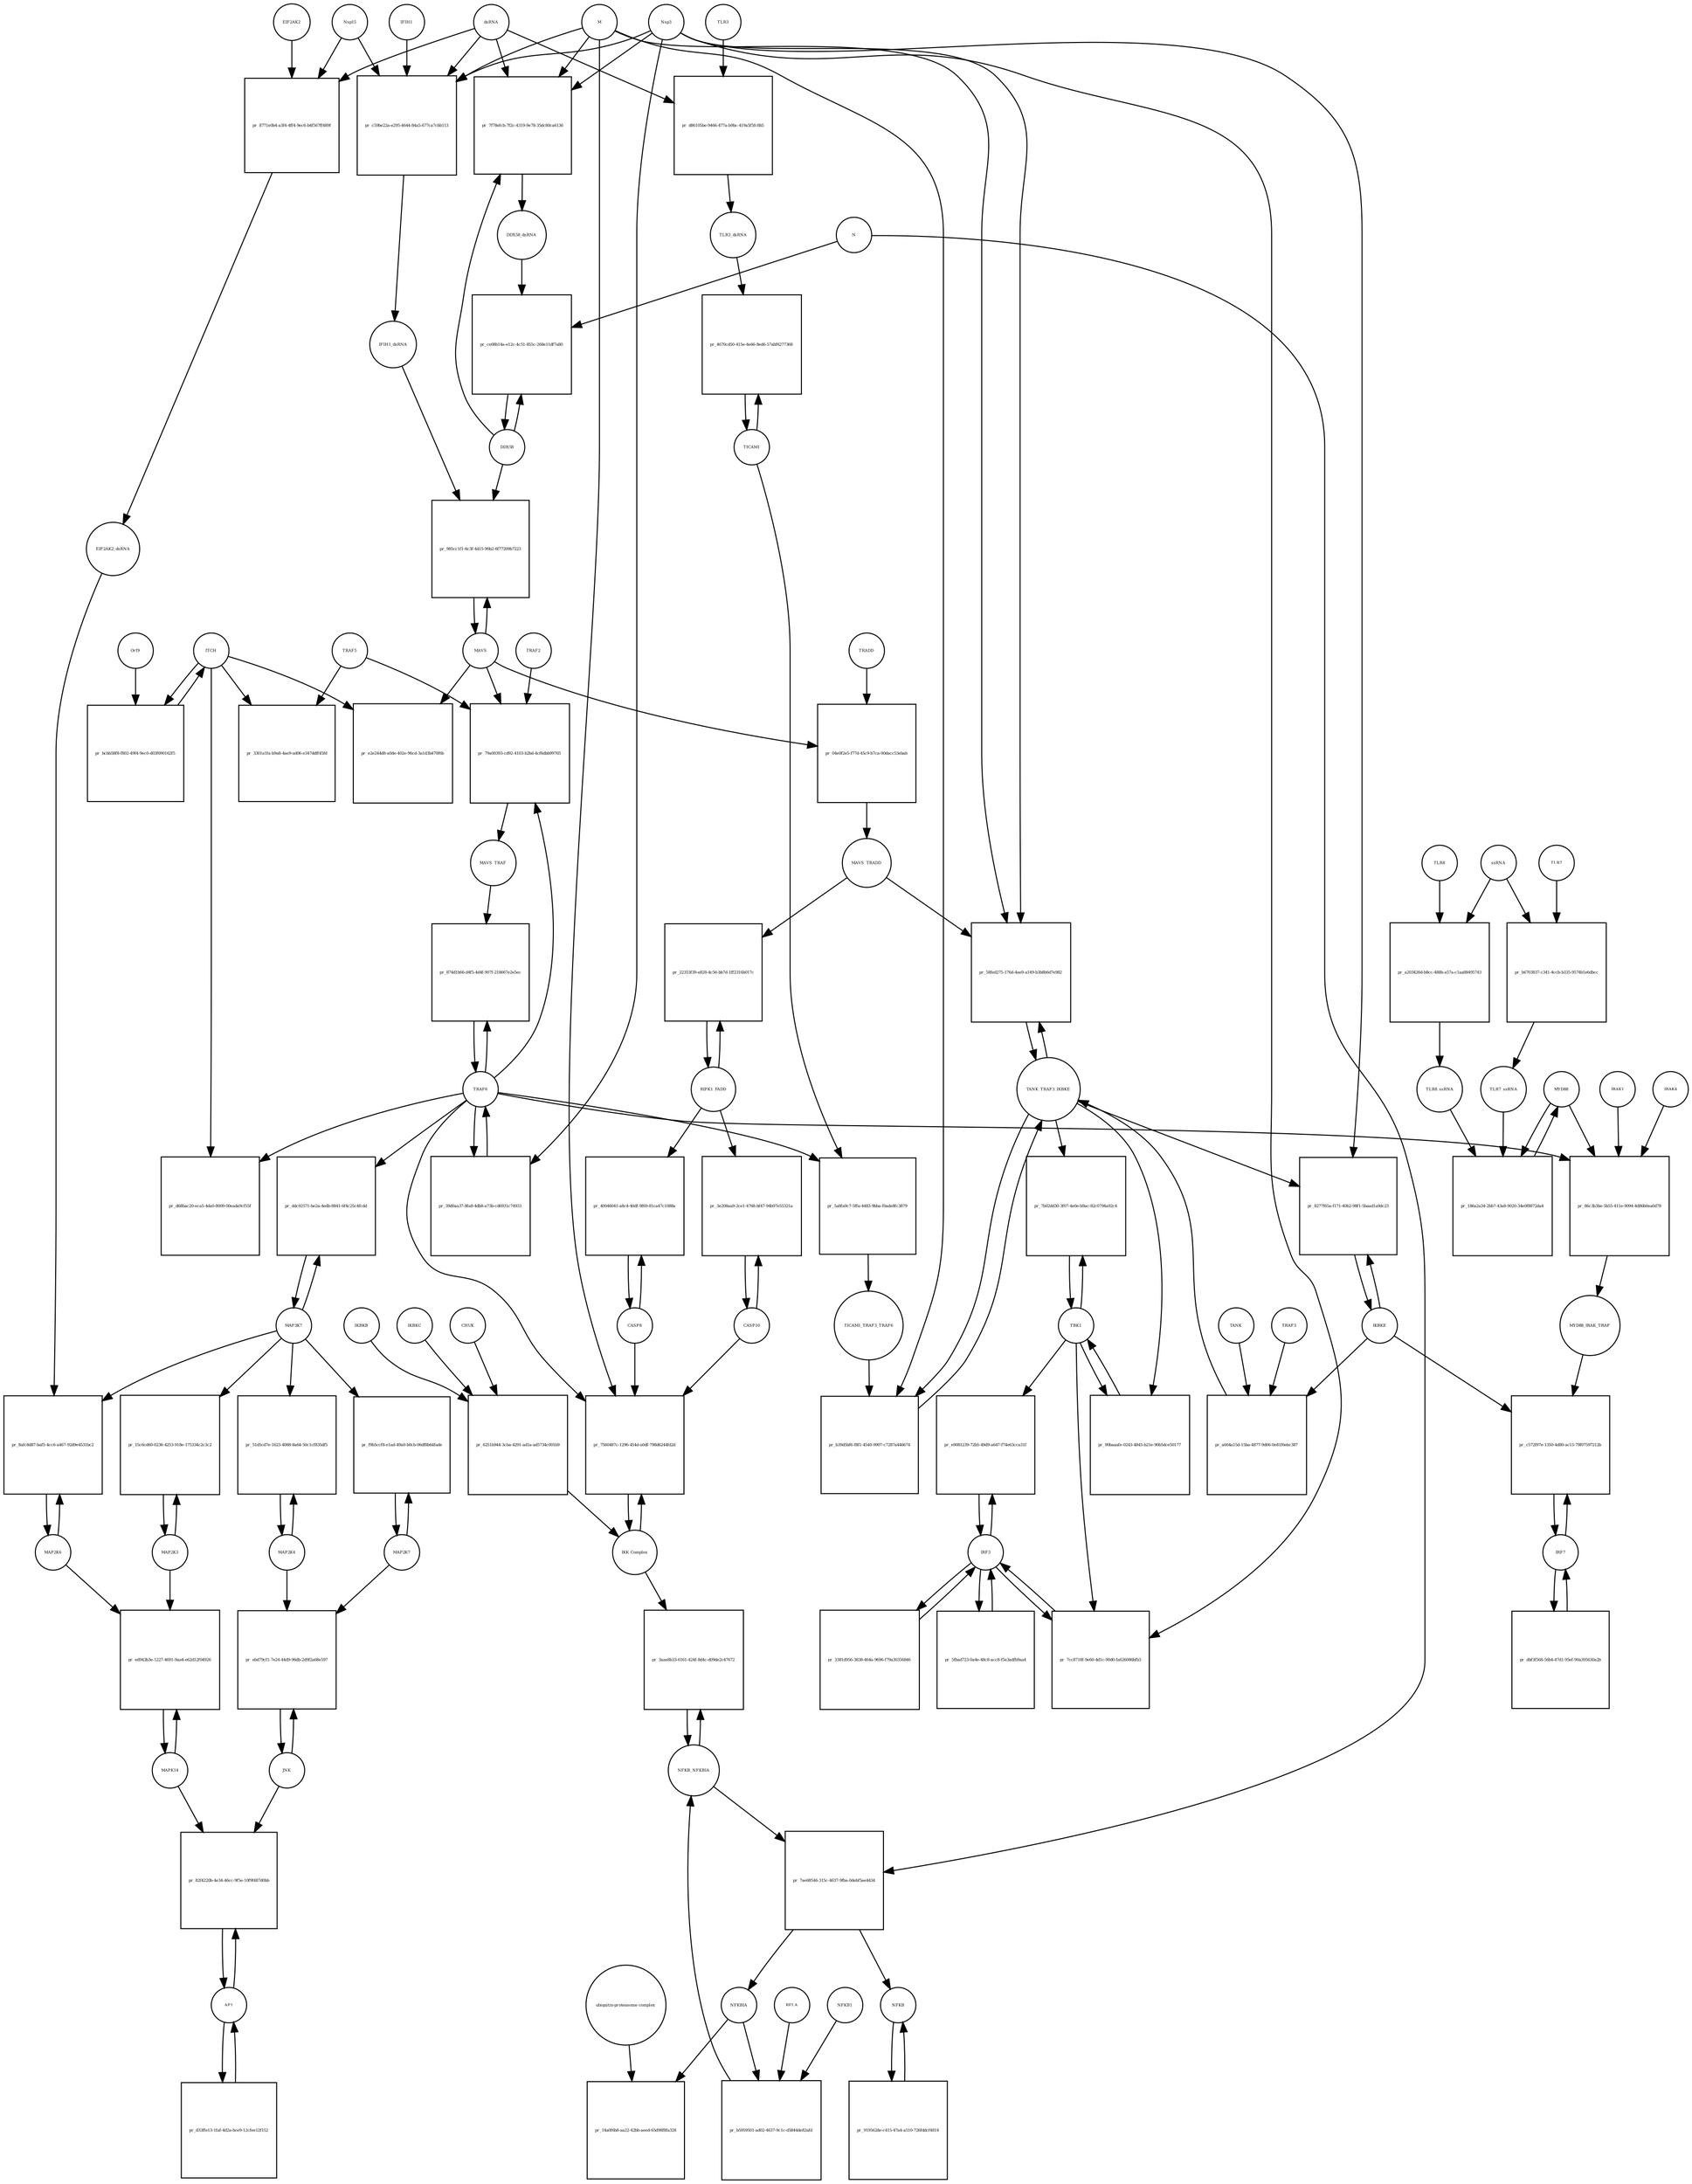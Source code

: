 strict digraph  {
dsRNA [annotation="", bipartite=0, cls="nucleic acid feature", fontsize=4, label=dsRNA, shape=circle];
"pr_7f78efcb-7f2c-4319-9e78-35dc80ca6136" [annotation="", bipartite=1, cls=process, fontsize=4, label="pr_7f78efcb-7f2c-4319-9e78-35dc80ca6136", shape=square];
DDX58_dsRNA [annotation="", bipartite=0, cls=complex, fontsize=4, label=DDX58_dsRNA, shape=circle];
M [annotation=urn_miriam_ncbiprotein_1796318601, bipartite=0, cls=macromolecule, fontsize=4, label=M, shape=circle];
Nsp3 [annotation=urn_miriam_ncbiprotein_1802476807, bipartite=0, cls=macromolecule, fontsize=4, label=Nsp3, shape=circle];
DDX58 [annotation=urn_miriam_hgnc_19102, bipartite=0, cls=macromolecule, fontsize=4, label=DDX58, shape=circle];
"pr_c59be22a-e295-4644-84a5-677ca7cbb113" [annotation="", bipartite=1, cls=process, fontsize=4, label="pr_c59be22a-e295-4644-84a5-677ca7cbb113", shape=square];
IFIH1_dsRNA [annotation="", bipartite=0, cls=complex, fontsize=4, label=IFIH1_dsRNA, shape=circle];
Nsp15 [annotation=urn_miriam_ncbiprotein_1802476818, bipartite=0, cls=macromolecule, fontsize=4, label=Nsp15, shape=circle];
IFIH1 [annotation=urn_miriam_hgnc_18873, bipartite=0, cls=macromolecule, fontsize=4, label=IFIH1, shape=circle];
"pr_ce08b14a-e12c-4c51-855c-268e11df7a80" [annotation="", bipartite=1, cls=process, fontsize=4, label="pr_ce08b14a-e12c-4c51-855c-268e11df7a80", shape=square];
N [annotation=urn_miriam_ncbiprotein_1798174255, bipartite=0, cls=macromolecule, fontsize=4, label=N, shape=circle];
MAVS [annotation=urn_miriam_hgnc_29233, bipartite=0, cls="macromolecule multimer", fontsize=4, label=MAVS, shape=circle];
"pr_985cc1f1-6c3f-4415-90b2-6f77209b7223" [annotation="", bipartite=1, cls=process, fontsize=4, label="pr_985cc1f1-6c3f-4415-90b2-6f77209b7223", shape=square];
NFKBIA [annotation=urn_miriam_hgnc_7797, bipartite=0, cls=macromolecule, fontsize=4, label=NFKBIA, shape=circle];
"pr_14a0f6b8-aa22-42bb-aeed-65d98f8fa328" [annotation="", bipartite=1, cls=process, fontsize=4, label="pr_14a0f6b8-aa22-42bb-aeed-65d98f8fa328", shape=square];
"ubiquitin-proteasome complex" [annotation="", bipartite=0, cls=complex, fontsize=4, label="ubiquitin-proteasome complex", shape=circle];
IRF3 [annotation=urn_miriam_hgnc_6118, bipartite=0, cls=macromolecule, fontsize=4, label=IRF3, shape=circle];
"pr_e9081239-72b5-49d9-a647-f74e63cca31f" [annotation="", bipartite=1, cls=process, fontsize=4, label="pr_e9081239-72b5-49d9-a647-f74e63cca31f", shape=square];
TBK1 [annotation="", bipartite=0, cls=macromolecule, fontsize=4, label=TBK1, shape=circle];
"pr_7cc8718f-9e60-4d1c-90d0-fa626086bfb3" [annotation="", bipartite=1, cls=process, fontsize=4, label="pr_7cc8718f-9e60-4d1c-90d0-fa626086bfb3", shape=square];
IRF7 [annotation=urn_miriam_hgnc_6122, bipartite=0, cls="macromolecule multimer", fontsize=4, label=IRF7, shape=circle];
"pr_c572f97e-1350-4d80-ac15-79f07597212b" [annotation="", bipartite=1, cls=process, fontsize=4, label="pr_c572f97e-1350-4d80-ac15-79f07597212b", shape=square];
IKBKE [annotation=urn_miriam_hgnc_14552, bipartite=0, cls=macromolecule, fontsize=4, label=IKBKE, shape=circle];
MYD88_IRAK_TRAF [annotation="", bipartite=0, cls=complex, fontsize=4, label=MYD88_IRAK_TRAF, shape=circle];
TRAF6 [annotation=urn_miriam_hgnc_12036, bipartite=0, cls=macromolecule, fontsize=4, label=TRAF6, shape=circle];
"pr_874d1b66-d4f5-4d4f-907f-218667e2e5ec" [annotation="", bipartite=1, cls=process, fontsize=4, label="pr_874d1b66-d4f5-4d4f-907f-218667e2e5ec", shape=square];
MAVS_TRAF [annotation="", bipartite=0, cls=complex, fontsize=4, label=MAVS_TRAF, shape=circle];
"pr_e2e244d8-a0de-402e-96cd-3a1d3b470f6b" [annotation="", bipartite=1, cls=process, fontsize=4, label="pr_e2e244d8-a0de-402e-96cd-3a1d3b470f6b", shape=square];
ITCH [annotation="", bipartite=0, cls=macromolecule, fontsize=4, label=ITCH, shape=circle];
TRAF5 [annotation=urn_miriam_hgnc_12035, bipartite=0, cls=macromolecule, fontsize=4, label=TRAF5, shape=circle];
"pr_3301a1fa-b9a8-4ae9-ad06-e347ddff45fd" [annotation="", bipartite=1, cls=process, fontsize=4, label="pr_3301a1fa-b9a8-4ae9-ad06-e347ddff45fd", shape=square];
"pr_d68bac20-eca5-4da0-8009-00eada9cf55f" [annotation="", bipartite=1, cls=process, fontsize=4, label="pr_d68bac20-eca5-4da0-8009-00eada9cf55f", shape=square];
TICAM1 [annotation=urn_miriam_hgnc_18348, bipartite=0, cls=macromolecule, fontsize=4, label=TICAM1, shape=circle];
"pr_4670cd50-415e-4e66-8ed6-57abf6277368" [annotation="", bipartite=1, cls=process, fontsize=4, label="pr_4670cd50-415e-4e66-8ed6-57abf6277368", shape=square];
TLR3_dsRNA [annotation="", bipartite=0, cls=complex, fontsize=4, label=TLR3_dsRNA, shape=circle];
TLR3 [annotation=urn_miriam_hgnc_11849, bipartite=0, cls="macromolecule multimer", fontsize=4, label=TLR3, shape=circle];
"pr_d86105be-9466-477a-b9bc-419a5f5fc8b5" [annotation="", bipartite=1, cls=process, fontsize=4, label="pr_d86105be-9466-477a-b9bc-419a5f5fc8b5", shape=square];
"pr_5a8fa9c7-5ffa-4483-9bba-f0ade8fc3879" [annotation="", bipartite=1, cls=process, fontsize=4, label="pr_5a8fa9c7-5ffa-4483-9bba-f0ade8fc3879", shape=square];
TICAM1_TRAF3_TRAF6 [annotation="", bipartite=0, cls=complex, fontsize=4, label=TICAM1_TRAF3_TRAF6, shape=circle];
TANK_TRAF3_IKBKE [annotation="", bipartite=0, cls=complex, fontsize=4, label=TANK_TRAF3_IKBKE, shape=circle];
"pr_b39d5bf6-f8f1-4540-9907-c7287a446674" [annotation="", bipartite=1, cls=process, fontsize=4, label="pr_b39d5bf6-f8f1-4540-9907-c7287a446674", shape=square];
"pr_7b02dd30-3f07-4e0e-b9ac-82c0794a92c4" [annotation="", bipartite=1, cls=process, fontsize=4, label="pr_7b02dd30-3f07-4e0e-b9ac-82c0794a92c4", shape=square];
"pr_8277f65a-f171-40b2-98f1-5baad1a9dc23" [annotation="", bipartite=1, cls=process, fontsize=4, label="pr_8277f65a-f171-40b2-98f1-5baad1a9dc23", shape=square];
MYD88 [annotation="", bipartite=0, cls=macromolecule, fontsize=4, label=MYD88, shape=circle];
"pr_86c3b3be-5b55-411e-9094-4d86b0ea0d78" [annotation="", bipartite=1, cls=process, fontsize=4, label="pr_86c3b3be-5b55-411e-9094-4d86b0ea0d78", shape=square];
IRAK1 [annotation=urn_miriam_hgnc_6112, bipartite=0, cls=macromolecule, fontsize=4, label=IRAK1, shape=circle];
IRAK4 [annotation=urn_miriam_hgnc_17967, bipartite=0, cls=macromolecule, fontsize=4, label=IRAK4, shape=circle];
TLR7 [annotation=urn_miriam_hgnc_15631, bipartite=0, cls=macromolecule, fontsize=4, label=TLR7, shape=circle];
"pr_b6703837-c341-4ccb-b335-9574b1e6dbcc" [annotation="", bipartite=1, cls=process, fontsize=4, label="pr_b6703837-c341-4ccb-b335-9574b1e6dbcc", shape=square];
TLR7_ssRNA [annotation="", bipartite=0, cls=complex, fontsize=4, label=TLR7_ssRNA, shape=circle];
ssRNA [annotation="", bipartite=0, cls="nucleic acid feature", fontsize=4, label=ssRNA, shape=circle];
TLR8 [annotation=urn_miriam_hgnc_15632, bipartite=0, cls=macromolecule, fontsize=4, label=TLR8, shape=circle];
"pr_a203426d-b8cc-488b-a57a-c1aa88495743" [annotation="", bipartite=1, cls=process, fontsize=4, label="pr_a203426d-b8cc-488b-a57a-c1aa88495743", shape=square];
TLR8_ssRNA [annotation="", bipartite=0, cls=complex, fontsize=4, label=TLR8_ssRNA, shape=circle];
"pr_186a2a34-2bb7-43a8-9020-34e0f8872da4" [annotation="", bipartite=1, cls=process, fontsize=4, label="pr_186a2a34-2bb7-43a8-9020-34e0f8872da4", shape=square];
MAP3K7 [annotation="", bipartite=0, cls=macromolecule, fontsize=4, label=MAP3K7, shape=circle];
"pr_ddc92571-be2a-4edb-8841-6f4c25c4fcdd" [annotation="", bipartite=1, cls=process, fontsize=4, label="pr_ddc92571-be2a-4edb-8841-6f4c25c4fcdd", shape=square];
TRAF2 [annotation=urn_miriam_hgnc_12032, bipartite=0, cls=macromolecule, fontsize=4, label=TRAF2, shape=circle];
"pr_79a00393-cd92-4103-b2bd-4cf6dbb99765" [annotation="", bipartite=1, cls=process, fontsize=4, label="pr_79a00393-cd92-4103-b2bd-4cf6dbb99765", shape=square];
"pr_bcbb58f8-f802-49f4-9ec0-d03f690162f5" [annotation="", bipartite=1, cls=process, fontsize=4, label="pr_bcbb58f8-f802-49f4-9ec0-d03f690162f5", shape=square];
Orf9 [annotation=urn_miriam_uniprot_P59636, bipartite=0, cls=macromolecule, fontsize=4, label=Orf9, shape=circle];
"pr_04e0f2e5-f77d-45c9-b7ca-00dacc53ebab" [annotation="", bipartite=1, cls=process, fontsize=4, label="pr_04e0f2e5-f77d-45c9-b7ca-00dacc53ebab", shape=square];
MAVS_TRADD [annotation="", bipartite=0, cls=complex, fontsize=4, label=MAVS_TRADD, shape=circle];
TRADD [annotation=urn_miriam_hgnc_12030, bipartite=0, cls=macromolecule, fontsize=4, label=TRADD, shape=circle];
"pr_39d0aa37-8fa8-4db8-a73b-cd6931c74933" [annotation="", bipartite=1, cls=process, fontsize=4, label="pr_39d0aa37-8fa8-4db8-a73b-cd6931c74933", shape=square];
AP1 [annotation="", bipartite=0, cls=complex, fontsize=4, label=AP1, shape=circle];
"pr_82f4220b-4e34-46cc-9f5e-10f9f487d0bb" [annotation="", bipartite=1, cls=process, fontsize=4, label="pr_82f4220b-4e34-46cc-9f5e-10f9f487d0bb", shape=square];
MAPK14 [annotation="", bipartite=0, cls=macromolecule, fontsize=4, label=MAPK14, shape=circle];
JNK [annotation="", bipartite=0, cls=complex, fontsize=4, label=JNK, shape=circle];
"pr_ebd79cf1-7e24-44d9-96db-2d9f2a68e597" [annotation="", bipartite=1, cls=process, fontsize=4, label="pr_ebd79cf1-7e24-44d9-96db-2d9f2a68e597", shape=square];
MAP2K7 [annotation="", bipartite=0, cls=macromolecule, fontsize=4, label=MAP2K7, shape=circle];
MAP2K4 [annotation="", bipartite=0, cls=macromolecule, fontsize=4, label=MAP2K4, shape=circle];
"pr_51d5cd7e-1623-4088-8a64-50c1cf835df5" [annotation="", bipartite=1, cls=process, fontsize=4, label="pr_51d5cd7e-1623-4088-8a64-50c1cf835df5", shape=square];
"pr_f9b5ccf8-e1ad-49a0-b0cb-06df8b64fade" [annotation="", bipartite=1, cls=process, fontsize=4, label="pr_f9b5ccf8-e1ad-49a0-b0cb-06df8b64fade", shape=square];
MAP2K3 [annotation="", bipartite=0, cls=macromolecule, fontsize=4, label=MAP2K3, shape=circle];
"pr_15c6cd60-0236-4253-918e-175334c2c3c2" [annotation="", bipartite=1, cls=process, fontsize=4, label="pr_15c6cd60-0236-4253-918e-175334c2c3c2", shape=square];
MAP2K6 [annotation="", bipartite=0, cls=macromolecule, fontsize=4, label=MAP2K6, shape=circle];
"pr_8afc8d87-baf5-4cc6-a467-92d9e4531bc2" [annotation="", bipartite=1, cls=process, fontsize=4, label="pr_8afc8d87-baf5-4cc6-a467-92d9e4531bc2", shape=square];
EIF2AK2_dsRNA [annotation="", bipartite=0, cls=complex, fontsize=4, label=EIF2AK2_dsRNA, shape=circle];
"pr_8771e0b4-a3f4-4ff4-9ec6-b4f567ff489f" [annotation="", bipartite=1, cls=process, fontsize=4, label="pr_8771e0b4-a3f4-4ff4-9ec6-b4f567ff489f", shape=square];
EIF2AK2 [annotation=urn_miriam_hgnc_9437, bipartite=0, cls=macromolecule, fontsize=4, label=EIF2AK2, shape=circle];
RIPK1_FADD [annotation="", bipartite=0, cls=complex, fontsize=4, label=RIPK1_FADD, shape=circle];
"pr_22353f39-e828-4c56-bb7d-1ff2316b017c" [annotation="", bipartite=1, cls=process, fontsize=4, label="pr_22353f39-e828-4c56-bb7d-1ff2316b017c", shape=square];
CASP8 [annotation="", bipartite=0, cls=macromolecule, fontsize=4, label=CASP8, shape=circle];
"pr_40046041-a8c4-40df-9f69-81ca47c1088a" [annotation="", bipartite=1, cls=process, fontsize=4, label="pr_40046041-a8c4-40df-9f69-81ca47c1088a", shape=square];
CASP10 [annotation="", bipartite=0, cls=macromolecule, fontsize=4, label=CASP10, shape=circle];
"pr_3e208aa9-2ce1-4768-bf47-94b97e55321a" [annotation="", bipartite=1, cls=process, fontsize=4, label="pr_3e208aa9-2ce1-4768-bf47-94b97e55321a", shape=square];
NFKB_NFKBIA [annotation="", bipartite=0, cls=complex, fontsize=4, label=NFKB_NFKBIA, shape=circle];
"pr_3aae8b33-6161-424f-8d4c-d09de2c47672" [annotation="", bipartite=1, cls=process, fontsize=4, label="pr_3aae8b33-6161-424f-8d4c-d09de2c47672", shape=square];
"IKK Complex" [annotation="", bipartite=0, cls=complex, fontsize=4, label="IKK Complex", shape=circle];
"pr_7ae68546-315c-4637-9fba-0debf5ae4434" [annotation="", bipartite=1, cls=process, fontsize=4, label="pr_7ae68546-315c-4637-9fba-0debf5ae4434", shape=square];
NFKB [annotation="", bipartite=0, cls=complex, fontsize=4, label=NFKB, shape=circle];
"pr_7560487c-1296-454d-a0df-798d6244fd2d" [annotation="", bipartite=1, cls=process, fontsize=4, label="pr_7560487c-1296-454d-a0df-798d6244fd2d", shape=square];
"pr_b5959501-ad02-4637-9c1c-d5844de82afd" [annotation="", bipartite=1, cls=process, fontsize=4, label="pr_b5959501-ad02-4637-9c1c-d5844de82afd", shape=square];
RELA [annotation="", bipartite=0, cls=macromolecule, fontsize=4, label=RELA, shape=circle];
NFKB1 [annotation="", bipartite=0, cls=macromolecule, fontsize=4, label=NFKB1, shape=circle];
IKBKG [annotation="", bipartite=0, cls=macromolecule, fontsize=4, label=IKBKG, shape=circle];
"pr_6251b944-3cba-4291-ad1a-ad5734c001b9" [annotation="", bipartite=1, cls=process, fontsize=4, label="pr_6251b944-3cba-4291-ad1a-ad5734c001b9", shape=square];
CHUK [annotation="", bipartite=0, cls=macromolecule, fontsize=4, label=CHUK, shape=circle];
IKBKB [annotation="", bipartite=0, cls=macromolecule, fontsize=4, label=IKBKB, shape=circle];
"pr_58fed275-176d-4ae9-a149-b3b8b6d7e982" [annotation="", bipartite=1, cls=process, fontsize=4, label="pr_58fed275-176d-4ae9-a149-b3b8b6d7e982", shape=square];
"pr_90baaafe-0243-4845-b21e-90b5dce50177" [annotation="", bipartite=1, cls=process, fontsize=4, label="pr_90baaafe-0243-4845-b21e-90b5dce50177", shape=square];
"pr_ed943b3e-1227-4691-9aa4-e62d12f04926" [annotation="", bipartite=1, cls=process, fontsize=4, label="pr_ed943b3e-1227-4691-9aa4-e62d12f04926", shape=square];
TRAF3 [annotation="", bipartite=0, cls=macromolecule, fontsize=4, label=TRAF3, shape=circle];
"pr_a604a15d-15ba-4877-9d06-0e81f6ebc387" [annotation="", bipartite=1, cls=process, fontsize=4, label="pr_a604a15d-15ba-4877-9d06-0e81f6ebc387", shape=square];
TANK [annotation="", bipartite=0, cls=macromolecule, fontsize=4, label=TANK, shape=circle];
"pr_d33ffe13-1faf-4d2a-bce9-12cfee12f152" [annotation="", bipartite=1, cls=process, fontsize=4, label="pr_d33ffe13-1faf-4d2a-bce9-12cfee12f152", shape=square];
"pr_dbf3f568-56b4-47d1-95ef-90a395630a2b" [annotation="", bipartite=1, cls=process, fontsize=4, label="pr_dbf3f568-56b4-47d1-95ef-90a395630a2b", shape=square];
"pr_3381d956-3838-464a-9696-f79a30356846" [annotation="", bipartite=1, cls=process, fontsize=4, label="pr_3381d956-3838-464a-9696-f79a30356846", shape=square];
"pr_919562de-c415-47a4-a510-726fddcf4814" [annotation="", bipartite=1, cls=process, fontsize=4, label="pr_919562de-c415-47a4-a510-726fddcf4814", shape=square];
"pr_5fbad723-0a4e-48c8-acc8-f5e3adfb9aa4" [annotation="", bipartite=1, cls=process, fontsize=4, label="pr_5fbad723-0a4e-48c8-acc8-f5e3adfb9aa4", shape=square];
dsRNA -> "pr_7f78efcb-7f2c-4319-9e78-35dc80ca6136"  [annotation="", interaction_type=consumption];
dsRNA -> "pr_c59be22a-e295-4644-84a5-677ca7cbb113"  [annotation="", interaction_type=consumption];
dsRNA -> "pr_d86105be-9466-477a-b9bc-419a5f5fc8b5"  [annotation="", interaction_type=consumption];
dsRNA -> "pr_8771e0b4-a3f4-4ff4-9ec6-b4f567ff489f"  [annotation="", interaction_type=consumption];
"pr_7f78efcb-7f2c-4319-9e78-35dc80ca6136" -> DDX58_dsRNA  [annotation="", interaction_type=production];
DDX58_dsRNA -> "pr_ce08b14a-e12c-4c51-855c-268e11df7a80"  [annotation="urn_miriam_pubmed_25581309|urn_miriam_pubmed_28148787|urn_miriam_taxonomy_694009", interaction_type=catalysis];
M -> "pr_7f78efcb-7f2c-4319-9e78-35dc80ca6136"  [annotation="urn_miriam_pubmed_20303872|urn_miriam_pubmed_19380580|urn_miriam_pubmed_31226023|urn_miriam_taxonomy_694009", interaction_type=inhibition];
M -> "pr_c59be22a-e295-4644-84a5-677ca7cbb113"  [annotation="urn_miriam_pubmed_28484023|urn_miriam_pubmed_19380580|urn_miriam_pubmed_31226023|urn_miriam_taxonomy_694009", interaction_type=inhibition];
M -> "pr_b39d5bf6-f8f1-4540-9907-c7287a446674"  [annotation="urn_miriam_pubmed_19380580|urn_miriam_pubmed_19366914|urn_miriam_taxonomy_694009", interaction_type=inhibition];
M -> "pr_7560487c-1296-454d-a0df-798d6244fd2d"  [annotation="urn_miriam_pubmed_19366914|urn_miriam_pubmed_20303872|urn_miriam_pubmed_17705188|urn_miriam_pubmed_694009", interaction_type=inhibition];
M -> "pr_58fed275-176d-4ae9-a149-b3b8b6d7e982"  [annotation="urn_miriam_pubmed_19366914|urn_miriam_pubmed_27164085|urn_miriam_pubmed_19380580|urn_miriam_taxonomy_694009", interaction_type=inhibition];
Nsp3 -> "pr_7f78efcb-7f2c-4319-9e78-35dc80ca6136"  [annotation="urn_miriam_pubmed_20303872|urn_miriam_pubmed_19380580|urn_miriam_pubmed_31226023|urn_miriam_taxonomy_694009", interaction_type=inhibition];
Nsp3 -> "pr_c59be22a-e295-4644-84a5-677ca7cbb113"  [annotation="urn_miriam_pubmed_28484023|urn_miriam_pubmed_19380580|urn_miriam_pubmed_31226023|urn_miriam_taxonomy_694009", interaction_type=inhibition];
Nsp3 -> "pr_7cc8718f-9e60-4d1c-90d0-fa626086bfb3"  [annotation="urn_miriam_pubmed_17761676|urn_miriam_pubmed_31226023|urn_miriam_taxonomy_694009", interaction_type=inhibition];
Nsp3 -> "pr_8277f65a-f171-40b2-98f1-5baad1a9dc23"  [annotation="urn_miriam_pubmed_20303872|urn_miriam_pubmed_31226023|urn_miriam_taxonomy_694009", interaction_type=inhibition];
Nsp3 -> "pr_39d0aa37-8fa8-4db8-a73b-cd6931c74933"  [annotation="urn_miriam_pubmed_27164085|urn_miriam_taxonomy_694009", interaction_type=catalysis];
Nsp3 -> "pr_58fed275-176d-4ae9-a149-b3b8b6d7e982"  [annotation="urn_miriam_pubmed_19366914|urn_miriam_pubmed_27164085|urn_miriam_pubmed_19380580|urn_miriam_taxonomy_694009", interaction_type=inhibition];
DDX58 -> "pr_7f78efcb-7f2c-4319-9e78-35dc80ca6136"  [annotation="", interaction_type=consumption];
DDX58 -> "pr_ce08b14a-e12c-4c51-855c-268e11df7a80"  [annotation="", interaction_type=consumption];
DDX58 -> "pr_985cc1f1-6c3f-4415-90b2-6f77209b7223"  [annotation=urn_miriam_pubmed_25581309, interaction_type=catalysis];
"pr_c59be22a-e295-4644-84a5-677ca7cbb113" -> IFIH1_dsRNA  [annotation="", interaction_type=production];
IFIH1_dsRNA -> "pr_985cc1f1-6c3f-4415-90b2-6f77209b7223"  [annotation=urn_miriam_pubmed_25581309, interaction_type=catalysis];
Nsp15 -> "pr_c59be22a-e295-4644-84a5-677ca7cbb113"  [annotation="urn_miriam_pubmed_28484023|urn_miriam_pubmed_19380580|urn_miriam_pubmed_31226023|urn_miriam_taxonomy_694009", interaction_type=inhibition];
Nsp15 -> "pr_8771e0b4-a3f4-4ff4-9ec6-b4f567ff489f"  [annotation="urn_miriam_pubmed_28484023|urn_miriam_pubmed_19366914|urn_miriam_taxonomy_694009", interaction_type=inhibition];
IFIH1 -> "pr_c59be22a-e295-4644-84a5-677ca7cbb113"  [annotation="", interaction_type=consumption];
"pr_ce08b14a-e12c-4c51-855c-268e11df7a80" -> DDX58  [annotation="", interaction_type=production];
N -> "pr_ce08b14a-e12c-4c51-855c-268e11df7a80"  [annotation="urn_miriam_pubmed_25581309|urn_miriam_pubmed_28148787|urn_miriam_taxonomy_694009", interaction_type=inhibition];
N -> "pr_7ae68546-315c-4637-9fba-0debf5ae4434"  [annotation="urn_miriam_pubmed_16143815|urn_miriam_taxonomy_694009", interaction_type=stimulation];
MAVS -> "pr_985cc1f1-6c3f-4415-90b2-6f77209b7223"  [annotation="", interaction_type=consumption];
MAVS -> "pr_e2e244d8-a0de-402e-96cd-3a1d3b470f6b"  [annotation="", interaction_type=consumption];
MAVS -> "pr_79a00393-cd92-4103-b2bd-4cf6dbb99765"  [annotation="", interaction_type=consumption];
MAVS -> "pr_04e0f2e5-f77d-45c9-b7ca-00dacc53ebab"  [annotation="", interaction_type=consumption];
"pr_985cc1f1-6c3f-4415-90b2-6f77209b7223" -> MAVS  [annotation="", interaction_type=production];
NFKBIA -> "pr_14a0f6b8-aa22-42bb-aeed-65d98f8fa328"  [annotation="", interaction_type=consumption];
NFKBIA -> "pr_b5959501-ad02-4637-9c1c-d5844de82afd"  [annotation="", interaction_type=consumption];
"ubiquitin-proteasome complex" -> "pr_14a0f6b8-aa22-42bb-aeed-65d98f8fa328"  [annotation=urn_miriam_pubmed_20303872, interaction_type=catalysis];
IRF3 -> "pr_e9081239-72b5-49d9-a647-f74e63cca31f"  [annotation="", interaction_type=consumption];
IRF3 -> "pr_7cc8718f-9e60-4d1c-90d0-fa626086bfb3"  [annotation="", interaction_type=consumption];
IRF3 -> "pr_3381d956-3838-464a-9696-f79a30356846"  [annotation="", interaction_type=consumption];
IRF3 -> "pr_5fbad723-0a4e-48c8-acc8-f5e3adfb9aa4"  [annotation="", interaction_type=consumption];
"pr_e9081239-72b5-49d9-a647-f74e63cca31f" -> IRF3  [annotation="", interaction_type=production];
TBK1 -> "pr_e9081239-72b5-49d9-a647-f74e63cca31f"  [annotation=urn_miriam_pubmed_25581309, interaction_type=catalysis];
TBK1 -> "pr_7cc8718f-9e60-4d1c-90d0-fa626086bfb3"  [annotation="urn_miriam_pubmed_17761676|urn_miriam_pubmed_31226023|urn_miriam_taxonomy_694009", interaction_type=catalysis];
TBK1 -> "pr_7b02dd30-3f07-4e0e-b9ac-82c0794a92c4"  [annotation="", interaction_type=consumption];
TBK1 -> "pr_90baaafe-0243-4845-b21e-90b5dce50177"  [annotation="", interaction_type=consumption];
"pr_7cc8718f-9e60-4d1c-90d0-fa626086bfb3" -> IRF3  [annotation="", interaction_type=production];
IRF7 -> "pr_c572f97e-1350-4d80-ac15-79f07597212b"  [annotation="", interaction_type=consumption];
IRF7 -> "pr_dbf3f568-56b4-47d1-95ef-90a395630a2b"  [annotation="", interaction_type=consumption];
"pr_c572f97e-1350-4d80-ac15-79f07597212b" -> IRF7  [annotation="", interaction_type=production];
IKBKE -> "pr_c572f97e-1350-4d80-ac15-79f07597212b"  [annotation=urn_miriam_pubmed_20303872, interaction_type=catalysis];
IKBKE -> "pr_8277f65a-f171-40b2-98f1-5baad1a9dc23"  [annotation="", interaction_type=consumption];
IKBKE -> "pr_a604a15d-15ba-4877-9d06-0e81f6ebc387"  [annotation="", interaction_type=consumption];
MYD88_IRAK_TRAF -> "pr_c572f97e-1350-4d80-ac15-79f07597212b"  [annotation=urn_miriam_pubmed_20303872, interaction_type=catalysis];
TRAF6 -> "pr_874d1b66-d4f5-4d4f-907f-218667e2e5ec"  [annotation="", interaction_type=consumption];
TRAF6 -> "pr_d68bac20-eca5-4da0-8009-00eada9cf55f"  [annotation="", interaction_type=consumption];
TRAF6 -> "pr_5a8fa9c7-5ffa-4483-9bba-f0ade8fc3879"  [annotation="", interaction_type=consumption];
TRAF6 -> "pr_86c3b3be-5b55-411e-9094-4d86b0ea0d78"  [annotation="", interaction_type=consumption];
TRAF6 -> "pr_ddc92571-be2a-4edb-8841-6f4c25c4fcdd"  [annotation=urn_miriam_pubmed_19366914, interaction_type=stimulation];
TRAF6 -> "pr_79a00393-cd92-4103-b2bd-4cf6dbb99765"  [annotation="", interaction_type=consumption];
TRAF6 -> "pr_39d0aa37-8fa8-4db8-a73b-cd6931c74933"  [annotation="", interaction_type=consumption];
TRAF6 -> "pr_7560487c-1296-454d-a0df-798d6244fd2d"  [annotation="urn_miriam_pubmed_19366914|urn_miriam_pubmed_20303872|urn_miriam_pubmed_17705188|urn_miriam_pubmed_694009", interaction_type=stimulation];
"pr_874d1b66-d4f5-4d4f-907f-218667e2e5ec" -> TRAF6  [annotation="", interaction_type=production];
MAVS_TRAF -> "pr_874d1b66-d4f5-4d4f-907f-218667e2e5ec"  [annotation=urn_miriam_pubmed_19366914, interaction_type=catalysis];
ITCH -> "pr_e2e244d8-a0de-402e-96cd-3a1d3b470f6b"  [annotation=urn_miriam_pubmed_25135833, interaction_type=catalysis];
ITCH -> "pr_3301a1fa-b9a8-4ae9-ad06-e347ddff45fd"  [annotation=urn_miriam_pubmed_25135833, interaction_type=catalysis];
ITCH -> "pr_d68bac20-eca5-4da0-8009-00eada9cf55f"  [annotation=urn_miriam_pubmed_25135833, interaction_type=catalysis];
ITCH -> "pr_bcbb58f8-f802-49f4-9ec0-d03f690162f5"  [annotation="", interaction_type=consumption];
TRAF5 -> "pr_3301a1fa-b9a8-4ae9-ad06-e347ddff45fd"  [annotation="", interaction_type=consumption];
TRAF5 -> "pr_79a00393-cd92-4103-b2bd-4cf6dbb99765"  [annotation="", interaction_type=consumption];
TICAM1 -> "pr_4670cd50-415e-4e66-8ed6-57abf6277368"  [annotation="", interaction_type=consumption];
TICAM1 -> "pr_5a8fa9c7-5ffa-4483-9bba-f0ade8fc3879"  [annotation="", interaction_type=consumption];
"pr_4670cd50-415e-4e66-8ed6-57abf6277368" -> TICAM1  [annotation="", interaction_type=production];
TLR3_dsRNA -> "pr_4670cd50-415e-4e66-8ed6-57abf6277368"  [annotation=urn_miriam_pubmed_20303872, interaction_type=stimulation];
TLR3 -> "pr_d86105be-9466-477a-b9bc-419a5f5fc8b5"  [annotation="", interaction_type=consumption];
"pr_d86105be-9466-477a-b9bc-419a5f5fc8b5" -> TLR3_dsRNA  [annotation="", interaction_type=production];
"pr_5a8fa9c7-5ffa-4483-9bba-f0ade8fc3879" -> TICAM1_TRAF3_TRAF6  [annotation="", interaction_type=production];
TICAM1_TRAF3_TRAF6 -> "pr_b39d5bf6-f8f1-4540-9907-c7287a446674"  [annotation="urn_miriam_pubmed_19380580|urn_miriam_pubmed_19366914|urn_miriam_taxonomy_694009", interaction_type=stimulation];
TANK_TRAF3_IKBKE -> "pr_b39d5bf6-f8f1-4540-9907-c7287a446674"  [annotation="", interaction_type=consumption];
TANK_TRAF3_IKBKE -> "pr_7b02dd30-3f07-4e0e-b9ac-82c0794a92c4"  [annotation=urn_miriam_pubmed_20303872, interaction_type=stimulation];
TANK_TRAF3_IKBKE -> "pr_8277f65a-f171-40b2-98f1-5baad1a9dc23"  [annotation="urn_miriam_pubmed_20303872|urn_miriam_pubmed_31226023|urn_miriam_taxonomy_694009", interaction_type=stimulation];
TANK_TRAF3_IKBKE -> "pr_58fed275-176d-4ae9-a149-b3b8b6d7e982"  [annotation="", interaction_type=consumption];
TANK_TRAF3_IKBKE -> "pr_90baaafe-0243-4845-b21e-90b5dce50177"  [annotation=urn_miriam_pubmed_19366914, interaction_type=stimulation];
"pr_b39d5bf6-f8f1-4540-9907-c7287a446674" -> TANK_TRAF3_IKBKE  [annotation="", interaction_type=production];
"pr_7b02dd30-3f07-4e0e-b9ac-82c0794a92c4" -> TBK1  [annotation="", interaction_type=production];
"pr_8277f65a-f171-40b2-98f1-5baad1a9dc23" -> IKBKE  [annotation="", interaction_type=production];
MYD88 -> "pr_86c3b3be-5b55-411e-9094-4d86b0ea0d78"  [annotation="", interaction_type=consumption];
MYD88 -> "pr_186a2a34-2bb7-43a8-9020-34e0f8872da4"  [annotation="", interaction_type=consumption];
"pr_86c3b3be-5b55-411e-9094-4d86b0ea0d78" -> MYD88_IRAK_TRAF  [annotation="", interaction_type=production];
IRAK1 -> "pr_86c3b3be-5b55-411e-9094-4d86b0ea0d78"  [annotation="", interaction_type=consumption];
IRAK4 -> "pr_86c3b3be-5b55-411e-9094-4d86b0ea0d78"  [annotation="", interaction_type=consumption];
TLR7 -> "pr_b6703837-c341-4ccb-b335-9574b1e6dbcc"  [annotation="", interaction_type=consumption];
"pr_b6703837-c341-4ccb-b335-9574b1e6dbcc" -> TLR7_ssRNA  [annotation="", interaction_type=production];
TLR7_ssRNA -> "pr_186a2a34-2bb7-43a8-9020-34e0f8872da4"  [annotation=urn_miriam_pubmed_19366914, interaction_type=stimulation];
ssRNA -> "pr_b6703837-c341-4ccb-b335-9574b1e6dbcc"  [annotation="", interaction_type=consumption];
ssRNA -> "pr_a203426d-b8cc-488b-a57a-c1aa88495743"  [annotation="", interaction_type=consumption];
TLR8 -> "pr_a203426d-b8cc-488b-a57a-c1aa88495743"  [annotation="", interaction_type=consumption];
"pr_a203426d-b8cc-488b-a57a-c1aa88495743" -> TLR8_ssRNA  [annotation="", interaction_type=production];
TLR8_ssRNA -> "pr_186a2a34-2bb7-43a8-9020-34e0f8872da4"  [annotation=urn_miriam_pubmed_19366914, interaction_type=stimulation];
"pr_186a2a34-2bb7-43a8-9020-34e0f8872da4" -> MYD88  [annotation="", interaction_type=production];
MAP3K7 -> "pr_ddc92571-be2a-4edb-8841-6f4c25c4fcdd"  [annotation="", interaction_type=consumption];
MAP3K7 -> "pr_51d5cd7e-1623-4088-8a64-50c1cf835df5"  [annotation=urn_miriam_pubmed_19366914, interaction_type=catalysis];
MAP3K7 -> "pr_f9b5ccf8-e1ad-49a0-b0cb-06df8b64fade"  [annotation=urn_miriam_pubmed_19366914, interaction_type=catalysis];
MAP3K7 -> "pr_15c6cd60-0236-4253-918e-175334c2c3c2"  [annotation=urn_miriam_pubmed_19366914, interaction_type=catalysis];
MAP3K7 -> "pr_8afc8d87-baf5-4cc6-a467-92d9e4531bc2"  [annotation=urn_miriam_pubmed_19366914, interaction_type=catalysis];
"pr_ddc92571-be2a-4edb-8841-6f4c25c4fcdd" -> MAP3K7  [annotation="", interaction_type=production];
TRAF2 -> "pr_79a00393-cd92-4103-b2bd-4cf6dbb99765"  [annotation="", interaction_type=consumption];
"pr_79a00393-cd92-4103-b2bd-4cf6dbb99765" -> MAVS_TRAF  [annotation="", interaction_type=production];
"pr_bcbb58f8-f802-49f4-9ec0-d03f690162f5" -> ITCH  [annotation="", interaction_type=production];
Orf9 -> "pr_bcbb58f8-f802-49f4-9ec0-d03f690162f5"  [annotation="urn_miriam_pubmed_25135833|urn_miriam_taxonomy_694009", interaction_type=stimulation];
"pr_04e0f2e5-f77d-45c9-b7ca-00dacc53ebab" -> MAVS_TRADD  [annotation="", interaction_type=production];
MAVS_TRADD -> "pr_22353f39-e828-4c56-bb7d-1ff2316b017c"  [annotation=urn_miriam_pubmed_19366914, interaction_type=stimulation];
MAVS_TRADD -> "pr_58fed275-176d-4ae9-a149-b3b8b6d7e982"  [annotation="urn_miriam_pubmed_19366914|urn_miriam_pubmed_27164085|urn_miriam_pubmed_19380580|urn_miriam_taxonomy_694009", interaction_type=stimulation];
TRADD -> "pr_04e0f2e5-f77d-45c9-b7ca-00dacc53ebab"  [annotation="", interaction_type=consumption];
"pr_39d0aa37-8fa8-4db8-a73b-cd6931c74933" -> TRAF6  [annotation="", interaction_type=production];
AP1 -> "pr_82f4220b-4e34-46cc-9f5e-10f9f487d0bb"  [annotation="", interaction_type=consumption];
AP1 -> "pr_d33ffe13-1faf-4d2a-bce9-12cfee12f152"  [annotation="", interaction_type=consumption];
"pr_82f4220b-4e34-46cc-9f5e-10f9f487d0bb" -> AP1  [annotation="", interaction_type=production];
MAPK14 -> "pr_82f4220b-4e34-46cc-9f5e-10f9f487d0bb"  [annotation=urn_miriam_pubmed_19366914, interaction_type=stimulation];
MAPK14 -> "pr_ed943b3e-1227-4691-9aa4-e62d12f04926"  [annotation="", interaction_type=consumption];
JNK -> "pr_82f4220b-4e34-46cc-9f5e-10f9f487d0bb"  [annotation=urn_miriam_pubmed_19366914, interaction_type=stimulation];
JNK -> "pr_ebd79cf1-7e24-44d9-96db-2d9f2a68e597"  [annotation="", interaction_type=consumption];
"pr_ebd79cf1-7e24-44d9-96db-2d9f2a68e597" -> JNK  [annotation="", interaction_type=production];
MAP2K7 -> "pr_ebd79cf1-7e24-44d9-96db-2d9f2a68e597"  [annotation=urn_miriam_pubmed_19366914, interaction_type=catalysis];
MAP2K7 -> "pr_f9b5ccf8-e1ad-49a0-b0cb-06df8b64fade"  [annotation="", interaction_type=consumption];
MAP2K4 -> "pr_ebd79cf1-7e24-44d9-96db-2d9f2a68e597"  [annotation=urn_miriam_pubmed_19366914, interaction_type=catalysis];
MAP2K4 -> "pr_51d5cd7e-1623-4088-8a64-50c1cf835df5"  [annotation="", interaction_type=consumption];
"pr_51d5cd7e-1623-4088-8a64-50c1cf835df5" -> MAP2K4  [annotation="", interaction_type=production];
"pr_f9b5ccf8-e1ad-49a0-b0cb-06df8b64fade" -> MAP2K7  [annotation="", interaction_type=production];
MAP2K3 -> "pr_15c6cd60-0236-4253-918e-175334c2c3c2"  [annotation="", interaction_type=consumption];
MAP2K3 -> "pr_ed943b3e-1227-4691-9aa4-e62d12f04926"  [annotation=urn_miriam_pubmed_19366914, interaction_type=catalysis];
"pr_15c6cd60-0236-4253-918e-175334c2c3c2" -> MAP2K3  [annotation="", interaction_type=production];
MAP2K6 -> "pr_8afc8d87-baf5-4cc6-a467-92d9e4531bc2"  [annotation="", interaction_type=consumption];
MAP2K6 -> "pr_ed943b3e-1227-4691-9aa4-e62d12f04926"  [annotation=urn_miriam_pubmed_19366914, interaction_type=catalysis];
"pr_8afc8d87-baf5-4cc6-a467-92d9e4531bc2" -> MAP2K6  [annotation="", interaction_type=production];
EIF2AK2_dsRNA -> "pr_8afc8d87-baf5-4cc6-a467-92d9e4531bc2"  [annotation=urn_miriam_pubmed_19366914, interaction_type=stimulation];
"pr_8771e0b4-a3f4-4ff4-9ec6-b4f567ff489f" -> EIF2AK2_dsRNA  [annotation="", interaction_type=production];
EIF2AK2 -> "pr_8771e0b4-a3f4-4ff4-9ec6-b4f567ff489f"  [annotation="", interaction_type=consumption];
RIPK1_FADD -> "pr_22353f39-e828-4c56-bb7d-1ff2316b017c"  [annotation="", interaction_type=consumption];
RIPK1_FADD -> "pr_40046041-a8c4-40df-9f69-81ca47c1088a"  [annotation=urn_miriam_pubmed_19366914, interaction_type=stimulation];
RIPK1_FADD -> "pr_3e208aa9-2ce1-4768-bf47-94b97e55321a"  [annotation=urn_miriam_pubmed_20303872, interaction_type=stimulation];
"pr_22353f39-e828-4c56-bb7d-1ff2316b017c" -> RIPK1_FADD  [annotation="", interaction_type=production];
CASP8 -> "pr_40046041-a8c4-40df-9f69-81ca47c1088a"  [annotation="", interaction_type=consumption];
CASP8 -> "pr_7560487c-1296-454d-a0df-798d6244fd2d"  [annotation="urn_miriam_pubmed_19366914|urn_miriam_pubmed_20303872|urn_miriam_pubmed_17705188|urn_miriam_pubmed_694009", interaction_type=stimulation];
"pr_40046041-a8c4-40df-9f69-81ca47c1088a" -> CASP8  [annotation="", interaction_type=production];
CASP10 -> "pr_3e208aa9-2ce1-4768-bf47-94b97e55321a"  [annotation="", interaction_type=consumption];
CASP10 -> "pr_7560487c-1296-454d-a0df-798d6244fd2d"  [annotation="urn_miriam_pubmed_19366914|urn_miriam_pubmed_20303872|urn_miriam_pubmed_17705188|urn_miriam_pubmed_694009", interaction_type=stimulation];
"pr_3e208aa9-2ce1-4768-bf47-94b97e55321a" -> CASP10  [annotation="", interaction_type=production];
NFKB_NFKBIA -> "pr_3aae8b33-6161-424f-8d4c-d09de2c47672"  [annotation="", interaction_type=consumption];
NFKB_NFKBIA -> "pr_7ae68546-315c-4637-9fba-0debf5ae4434"  [annotation="", interaction_type=consumption];
"pr_3aae8b33-6161-424f-8d4c-d09de2c47672" -> NFKB_NFKBIA  [annotation="", interaction_type=production];
"IKK Complex" -> "pr_3aae8b33-6161-424f-8d4c-d09de2c47672"  [annotation=urn_miriam_pubmed_19366914, interaction_type=catalysis];
"IKK Complex" -> "pr_7560487c-1296-454d-a0df-798d6244fd2d"  [annotation="", interaction_type=consumption];
"pr_7ae68546-315c-4637-9fba-0debf5ae4434" -> NFKB  [annotation="", interaction_type=production];
"pr_7ae68546-315c-4637-9fba-0debf5ae4434" -> NFKBIA  [annotation="", interaction_type=production];
NFKB -> "pr_919562de-c415-47a4-a510-726fddcf4814"  [annotation="", interaction_type=consumption];
"pr_7560487c-1296-454d-a0df-798d6244fd2d" -> "IKK Complex"  [annotation="", interaction_type=production];
"pr_b5959501-ad02-4637-9c1c-d5844de82afd" -> NFKB_NFKBIA  [annotation="", interaction_type=production];
RELA -> "pr_b5959501-ad02-4637-9c1c-d5844de82afd"  [annotation="", interaction_type=consumption];
NFKB1 -> "pr_b5959501-ad02-4637-9c1c-d5844de82afd"  [annotation="", interaction_type=consumption];
IKBKG -> "pr_6251b944-3cba-4291-ad1a-ad5734c001b9"  [annotation="", interaction_type=consumption];
"pr_6251b944-3cba-4291-ad1a-ad5734c001b9" -> "IKK Complex"  [annotation="", interaction_type=production];
CHUK -> "pr_6251b944-3cba-4291-ad1a-ad5734c001b9"  [annotation="", interaction_type=consumption];
IKBKB -> "pr_6251b944-3cba-4291-ad1a-ad5734c001b9"  [annotation="", interaction_type=consumption];
"pr_58fed275-176d-4ae9-a149-b3b8b6d7e982" -> TANK_TRAF3_IKBKE  [annotation="", interaction_type=production];
"pr_90baaafe-0243-4845-b21e-90b5dce50177" -> TBK1  [annotation="", interaction_type=production];
"pr_ed943b3e-1227-4691-9aa4-e62d12f04926" -> MAPK14  [annotation="", interaction_type=production];
TRAF3 -> "pr_a604a15d-15ba-4877-9d06-0e81f6ebc387"  [annotation="", interaction_type=consumption];
"pr_a604a15d-15ba-4877-9d06-0e81f6ebc387" -> TANK_TRAF3_IKBKE  [annotation="", interaction_type=production];
TANK -> "pr_a604a15d-15ba-4877-9d06-0e81f6ebc387"  [annotation="", interaction_type=consumption];
"pr_d33ffe13-1faf-4d2a-bce9-12cfee12f152" -> AP1  [annotation="", interaction_type=production];
"pr_dbf3f568-56b4-47d1-95ef-90a395630a2b" -> IRF7  [annotation="", interaction_type=production];
"pr_3381d956-3838-464a-9696-f79a30356846" -> IRF3  [annotation="", interaction_type=production];
"pr_919562de-c415-47a4-a510-726fddcf4814" -> NFKB  [annotation="", interaction_type=production];
"pr_5fbad723-0a4e-48c8-acc8-f5e3adfb9aa4" -> IRF3  [annotation="", interaction_type=production];
}
